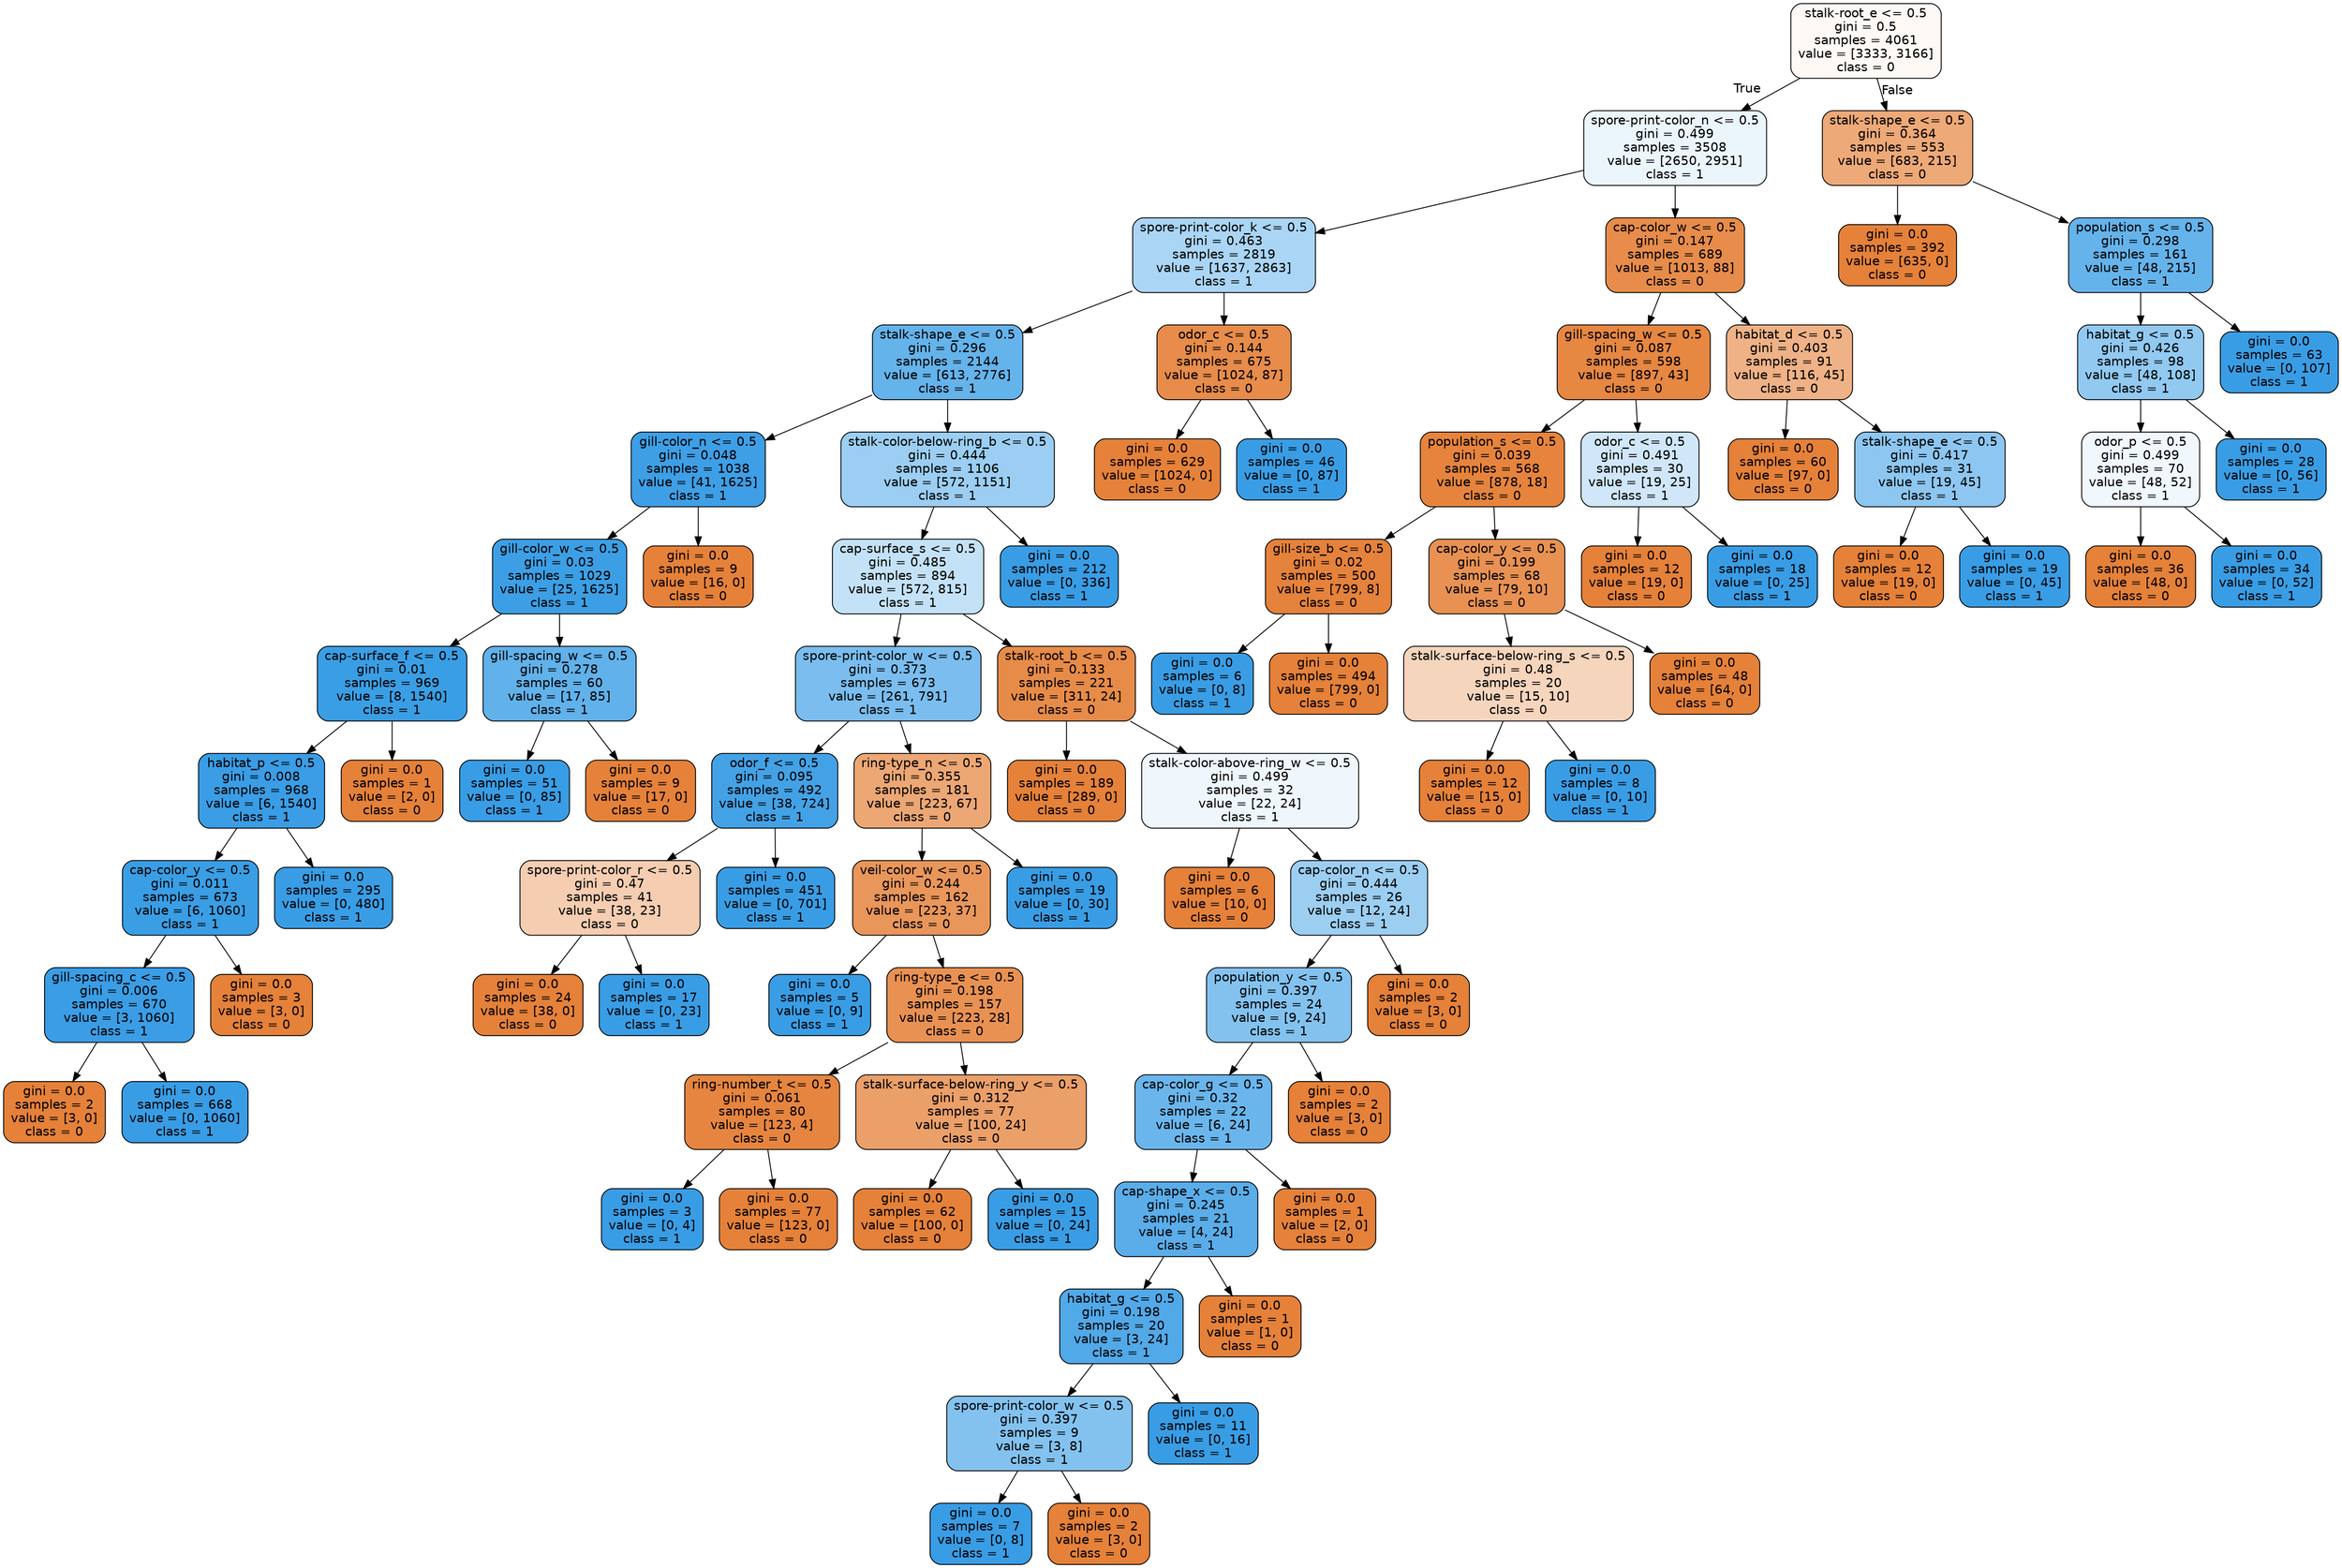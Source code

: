 digraph Tree {
node [shape=box, style="filled, rounded", color="black", fontname="helvetica"] ;
edge [fontname="helvetica"] ;
0 [label="stalk-root_e <= 0.5\ngini = 0.5\nsamples = 4061\nvalue = [3333, 3166]\nclass = 0", fillcolor="#fef9f5"] ;
1 [label="spore-print-color_n <= 0.5\ngini = 0.499\nsamples = 3508\nvalue = [2650, 2951]\nclass = 1", fillcolor="#ebf5fc"] ;
0 -> 1 [labeldistance=2.5, labelangle=45, headlabel="True"] ;
2 [label="spore-print-color_k <= 0.5\ngini = 0.463\nsamples = 2819\nvalue = [1637, 2863]\nclass = 1", fillcolor="#aad5f4"] ;
1 -> 2 ;
3 [label="stalk-shape_e <= 0.5\ngini = 0.296\nsamples = 2144\nvalue = [613, 2776]\nclass = 1", fillcolor="#65b3eb"] ;
2 -> 3 ;
4 [label="gill-color_n <= 0.5\ngini = 0.048\nsamples = 1038\nvalue = [41, 1625]\nclass = 1", fillcolor="#3e9fe6"] ;
3 -> 4 ;
5 [label="gill-color_w <= 0.5\ngini = 0.03\nsamples = 1029\nvalue = [25, 1625]\nclass = 1", fillcolor="#3c9fe5"] ;
4 -> 5 ;
6 [label="cap-surface_f <= 0.5\ngini = 0.01\nsamples = 969\nvalue = [8, 1540]\nclass = 1", fillcolor="#3a9ee5"] ;
5 -> 6 ;
7 [label="habitat_p <= 0.5\ngini = 0.008\nsamples = 968\nvalue = [6, 1540]\nclass = 1", fillcolor="#3a9de5"] ;
6 -> 7 ;
8 [label="cap-color_y <= 0.5\ngini = 0.011\nsamples = 673\nvalue = [6, 1060]\nclass = 1", fillcolor="#3a9ee5"] ;
7 -> 8 ;
9 [label="gill-spacing_c <= 0.5\ngini = 0.006\nsamples = 670\nvalue = [3, 1060]\nclass = 1", fillcolor="#3a9de5"] ;
8 -> 9 ;
10 [label="gini = 0.0\nsamples = 2\nvalue = [3, 0]\nclass = 0", fillcolor="#e58139"] ;
9 -> 10 ;
11 [label="gini = 0.0\nsamples = 668\nvalue = [0, 1060]\nclass = 1", fillcolor="#399de5"] ;
9 -> 11 ;
12 [label="gini = 0.0\nsamples = 3\nvalue = [3, 0]\nclass = 0", fillcolor="#e58139"] ;
8 -> 12 ;
13 [label="gini = 0.0\nsamples = 295\nvalue = [0, 480]\nclass = 1", fillcolor="#399de5"] ;
7 -> 13 ;
14 [label="gini = 0.0\nsamples = 1\nvalue = [2, 0]\nclass = 0", fillcolor="#e58139"] ;
6 -> 14 ;
15 [label="gill-spacing_w <= 0.5\ngini = 0.278\nsamples = 60\nvalue = [17, 85]\nclass = 1", fillcolor="#61b1ea"] ;
5 -> 15 ;
16 [label="gini = 0.0\nsamples = 51\nvalue = [0, 85]\nclass = 1", fillcolor="#399de5"] ;
15 -> 16 ;
17 [label="gini = 0.0\nsamples = 9\nvalue = [17, 0]\nclass = 0", fillcolor="#e58139"] ;
15 -> 17 ;
18 [label="gini = 0.0\nsamples = 9\nvalue = [16, 0]\nclass = 0", fillcolor="#e58139"] ;
4 -> 18 ;
19 [label="stalk-color-below-ring_b <= 0.5\ngini = 0.444\nsamples = 1106\nvalue = [572, 1151]\nclass = 1", fillcolor="#9bcef2"] ;
3 -> 19 ;
20 [label="cap-surface_s <= 0.5\ngini = 0.485\nsamples = 894\nvalue = [572, 815]\nclass = 1", fillcolor="#c4e2f7"] ;
19 -> 20 ;
21 [label="spore-print-color_w <= 0.5\ngini = 0.373\nsamples = 673\nvalue = [261, 791]\nclass = 1", fillcolor="#7abdee"] ;
20 -> 21 ;
22 [label="odor_f <= 0.5\ngini = 0.095\nsamples = 492\nvalue = [38, 724]\nclass = 1", fillcolor="#43a2e6"] ;
21 -> 22 ;
23 [label="spore-print-color_r <= 0.5\ngini = 0.47\nsamples = 41\nvalue = [38, 23]\nclass = 0", fillcolor="#f5cdb1"] ;
22 -> 23 ;
24 [label="gini = 0.0\nsamples = 24\nvalue = [38, 0]\nclass = 0", fillcolor="#e58139"] ;
23 -> 24 ;
25 [label="gini = 0.0\nsamples = 17\nvalue = [0, 23]\nclass = 1", fillcolor="#399de5"] ;
23 -> 25 ;
26 [label="gini = 0.0\nsamples = 451\nvalue = [0, 701]\nclass = 1", fillcolor="#399de5"] ;
22 -> 26 ;
27 [label="ring-type_n <= 0.5\ngini = 0.355\nsamples = 181\nvalue = [223, 67]\nclass = 0", fillcolor="#eda774"] ;
21 -> 27 ;
28 [label="veil-color_w <= 0.5\ngini = 0.244\nsamples = 162\nvalue = [223, 37]\nclass = 0", fillcolor="#e9965a"] ;
27 -> 28 ;
29 [label="gini = 0.0\nsamples = 5\nvalue = [0, 9]\nclass = 1", fillcolor="#399de5"] ;
28 -> 29 ;
30 [label="ring-type_e <= 0.5\ngini = 0.198\nsamples = 157\nvalue = [223, 28]\nclass = 0", fillcolor="#e89152"] ;
28 -> 30 ;
31 [label="ring-number_t <= 0.5\ngini = 0.061\nsamples = 80\nvalue = [123, 4]\nclass = 0", fillcolor="#e6853f"] ;
30 -> 31 ;
32 [label="gini = 0.0\nsamples = 3\nvalue = [0, 4]\nclass = 1", fillcolor="#399de5"] ;
31 -> 32 ;
33 [label="gini = 0.0\nsamples = 77\nvalue = [123, 0]\nclass = 0", fillcolor="#e58139"] ;
31 -> 33 ;
34 [label="stalk-surface-below-ring_y <= 0.5\ngini = 0.312\nsamples = 77\nvalue = [100, 24]\nclass = 0", fillcolor="#eb9f69"] ;
30 -> 34 ;
35 [label="gini = 0.0\nsamples = 62\nvalue = [100, 0]\nclass = 0", fillcolor="#e58139"] ;
34 -> 35 ;
36 [label="gini = 0.0\nsamples = 15\nvalue = [0, 24]\nclass = 1", fillcolor="#399de5"] ;
34 -> 36 ;
37 [label="gini = 0.0\nsamples = 19\nvalue = [0, 30]\nclass = 1", fillcolor="#399de5"] ;
27 -> 37 ;
38 [label="stalk-root_b <= 0.5\ngini = 0.133\nsamples = 221\nvalue = [311, 24]\nclass = 0", fillcolor="#e78b48"] ;
20 -> 38 ;
39 [label="gini = 0.0\nsamples = 189\nvalue = [289, 0]\nclass = 0", fillcolor="#e58139"] ;
38 -> 39 ;
40 [label="stalk-color-above-ring_w <= 0.5\ngini = 0.499\nsamples = 32\nvalue = [22, 24]\nclass = 1", fillcolor="#eff7fd"] ;
38 -> 40 ;
41 [label="gini = 0.0\nsamples = 6\nvalue = [10, 0]\nclass = 0", fillcolor="#e58139"] ;
40 -> 41 ;
42 [label="cap-color_n <= 0.5\ngini = 0.444\nsamples = 26\nvalue = [12, 24]\nclass = 1", fillcolor="#9ccef2"] ;
40 -> 42 ;
43 [label="population_y <= 0.5\ngini = 0.397\nsamples = 24\nvalue = [9, 24]\nclass = 1", fillcolor="#83c2ef"] ;
42 -> 43 ;
44 [label="cap-color_g <= 0.5\ngini = 0.32\nsamples = 22\nvalue = [6, 24]\nclass = 1", fillcolor="#6ab6ec"] ;
43 -> 44 ;
45 [label="cap-shape_x <= 0.5\ngini = 0.245\nsamples = 21\nvalue = [4, 24]\nclass = 1", fillcolor="#5aade9"] ;
44 -> 45 ;
46 [label="habitat_g <= 0.5\ngini = 0.198\nsamples = 20\nvalue = [3, 24]\nclass = 1", fillcolor="#52a9e8"] ;
45 -> 46 ;
47 [label="spore-print-color_w <= 0.5\ngini = 0.397\nsamples = 9\nvalue = [3, 8]\nclass = 1", fillcolor="#83c2ef"] ;
46 -> 47 ;
48 [label="gini = 0.0\nsamples = 7\nvalue = [0, 8]\nclass = 1", fillcolor="#399de5"] ;
47 -> 48 ;
49 [label="gini = 0.0\nsamples = 2\nvalue = [3, 0]\nclass = 0", fillcolor="#e58139"] ;
47 -> 49 ;
50 [label="gini = 0.0\nsamples = 11\nvalue = [0, 16]\nclass = 1", fillcolor="#399de5"] ;
46 -> 50 ;
51 [label="gini = 0.0\nsamples = 1\nvalue = [1, 0]\nclass = 0", fillcolor="#e58139"] ;
45 -> 51 ;
52 [label="gini = 0.0\nsamples = 1\nvalue = [2, 0]\nclass = 0", fillcolor="#e58139"] ;
44 -> 52 ;
53 [label="gini = 0.0\nsamples = 2\nvalue = [3, 0]\nclass = 0", fillcolor="#e58139"] ;
43 -> 53 ;
54 [label="gini = 0.0\nsamples = 2\nvalue = [3, 0]\nclass = 0", fillcolor="#e58139"] ;
42 -> 54 ;
55 [label="gini = 0.0\nsamples = 212\nvalue = [0, 336]\nclass = 1", fillcolor="#399de5"] ;
19 -> 55 ;
56 [label="odor_c <= 0.5\ngini = 0.144\nsamples = 675\nvalue = [1024, 87]\nclass = 0", fillcolor="#e78c4a"] ;
2 -> 56 ;
57 [label="gini = 0.0\nsamples = 629\nvalue = [1024, 0]\nclass = 0", fillcolor="#e58139"] ;
56 -> 57 ;
58 [label="gini = 0.0\nsamples = 46\nvalue = [0, 87]\nclass = 1", fillcolor="#399de5"] ;
56 -> 58 ;
59 [label="cap-color_w <= 0.5\ngini = 0.147\nsamples = 689\nvalue = [1013, 88]\nclass = 0", fillcolor="#e78c4a"] ;
1 -> 59 ;
60 [label="gill-spacing_w <= 0.5\ngini = 0.087\nsamples = 598\nvalue = [897, 43]\nclass = 0", fillcolor="#e68742"] ;
59 -> 60 ;
61 [label="population_s <= 0.5\ngini = 0.039\nsamples = 568\nvalue = [878, 18]\nclass = 0", fillcolor="#e6843d"] ;
60 -> 61 ;
62 [label="gill-size_b <= 0.5\ngini = 0.02\nsamples = 500\nvalue = [799, 8]\nclass = 0", fillcolor="#e5823b"] ;
61 -> 62 ;
63 [label="gini = 0.0\nsamples = 6\nvalue = [0, 8]\nclass = 1", fillcolor="#399de5"] ;
62 -> 63 ;
64 [label="gini = 0.0\nsamples = 494\nvalue = [799, 0]\nclass = 0", fillcolor="#e58139"] ;
62 -> 64 ;
65 [label="cap-color_y <= 0.5\ngini = 0.199\nsamples = 68\nvalue = [79, 10]\nclass = 0", fillcolor="#e89152"] ;
61 -> 65 ;
66 [label="stalk-surface-below-ring_s <= 0.5\ngini = 0.48\nsamples = 20\nvalue = [15, 10]\nclass = 0", fillcolor="#f6d5bd"] ;
65 -> 66 ;
67 [label="gini = 0.0\nsamples = 12\nvalue = [15, 0]\nclass = 0", fillcolor="#e58139"] ;
66 -> 67 ;
68 [label="gini = 0.0\nsamples = 8\nvalue = [0, 10]\nclass = 1", fillcolor="#399de5"] ;
66 -> 68 ;
69 [label="gini = 0.0\nsamples = 48\nvalue = [64, 0]\nclass = 0", fillcolor="#e58139"] ;
65 -> 69 ;
70 [label="odor_c <= 0.5\ngini = 0.491\nsamples = 30\nvalue = [19, 25]\nclass = 1", fillcolor="#cfe7f9"] ;
60 -> 70 ;
71 [label="gini = 0.0\nsamples = 12\nvalue = [19, 0]\nclass = 0", fillcolor="#e58139"] ;
70 -> 71 ;
72 [label="gini = 0.0\nsamples = 18\nvalue = [0, 25]\nclass = 1", fillcolor="#399de5"] ;
70 -> 72 ;
73 [label="habitat_d <= 0.5\ngini = 0.403\nsamples = 91\nvalue = [116, 45]\nclass = 0", fillcolor="#efb286"] ;
59 -> 73 ;
74 [label="gini = 0.0\nsamples = 60\nvalue = [97, 0]\nclass = 0", fillcolor="#e58139"] ;
73 -> 74 ;
75 [label="stalk-shape_e <= 0.5\ngini = 0.417\nsamples = 31\nvalue = [19, 45]\nclass = 1", fillcolor="#8dc6f0"] ;
73 -> 75 ;
76 [label="gini = 0.0\nsamples = 12\nvalue = [19, 0]\nclass = 0", fillcolor="#e58139"] ;
75 -> 76 ;
77 [label="gini = 0.0\nsamples = 19\nvalue = [0, 45]\nclass = 1", fillcolor="#399de5"] ;
75 -> 77 ;
78 [label="stalk-shape_e <= 0.5\ngini = 0.364\nsamples = 553\nvalue = [683, 215]\nclass = 0", fillcolor="#eda977"] ;
0 -> 78 [labeldistance=2.5, labelangle=-45, headlabel="False"] ;
79 [label="gini = 0.0\nsamples = 392\nvalue = [635, 0]\nclass = 0", fillcolor="#e58139"] ;
78 -> 79 ;
80 [label="population_s <= 0.5\ngini = 0.298\nsamples = 161\nvalue = [48, 215]\nclass = 1", fillcolor="#65b3eb"] ;
78 -> 80 ;
81 [label="habitat_g <= 0.5\ngini = 0.426\nsamples = 98\nvalue = [48, 108]\nclass = 1", fillcolor="#91c9f1"] ;
80 -> 81 ;
82 [label="odor_p <= 0.5\ngini = 0.499\nsamples = 70\nvalue = [48, 52]\nclass = 1", fillcolor="#f0f7fd"] ;
81 -> 82 ;
83 [label="gini = 0.0\nsamples = 36\nvalue = [48, 0]\nclass = 0", fillcolor="#e58139"] ;
82 -> 83 ;
84 [label="gini = 0.0\nsamples = 34\nvalue = [0, 52]\nclass = 1", fillcolor="#399de5"] ;
82 -> 84 ;
85 [label="gini = 0.0\nsamples = 28\nvalue = [0, 56]\nclass = 1", fillcolor="#399de5"] ;
81 -> 85 ;
86 [label="gini = 0.0\nsamples = 63\nvalue = [0, 107]\nclass = 1", fillcolor="#399de5"] ;
80 -> 86 ;
}